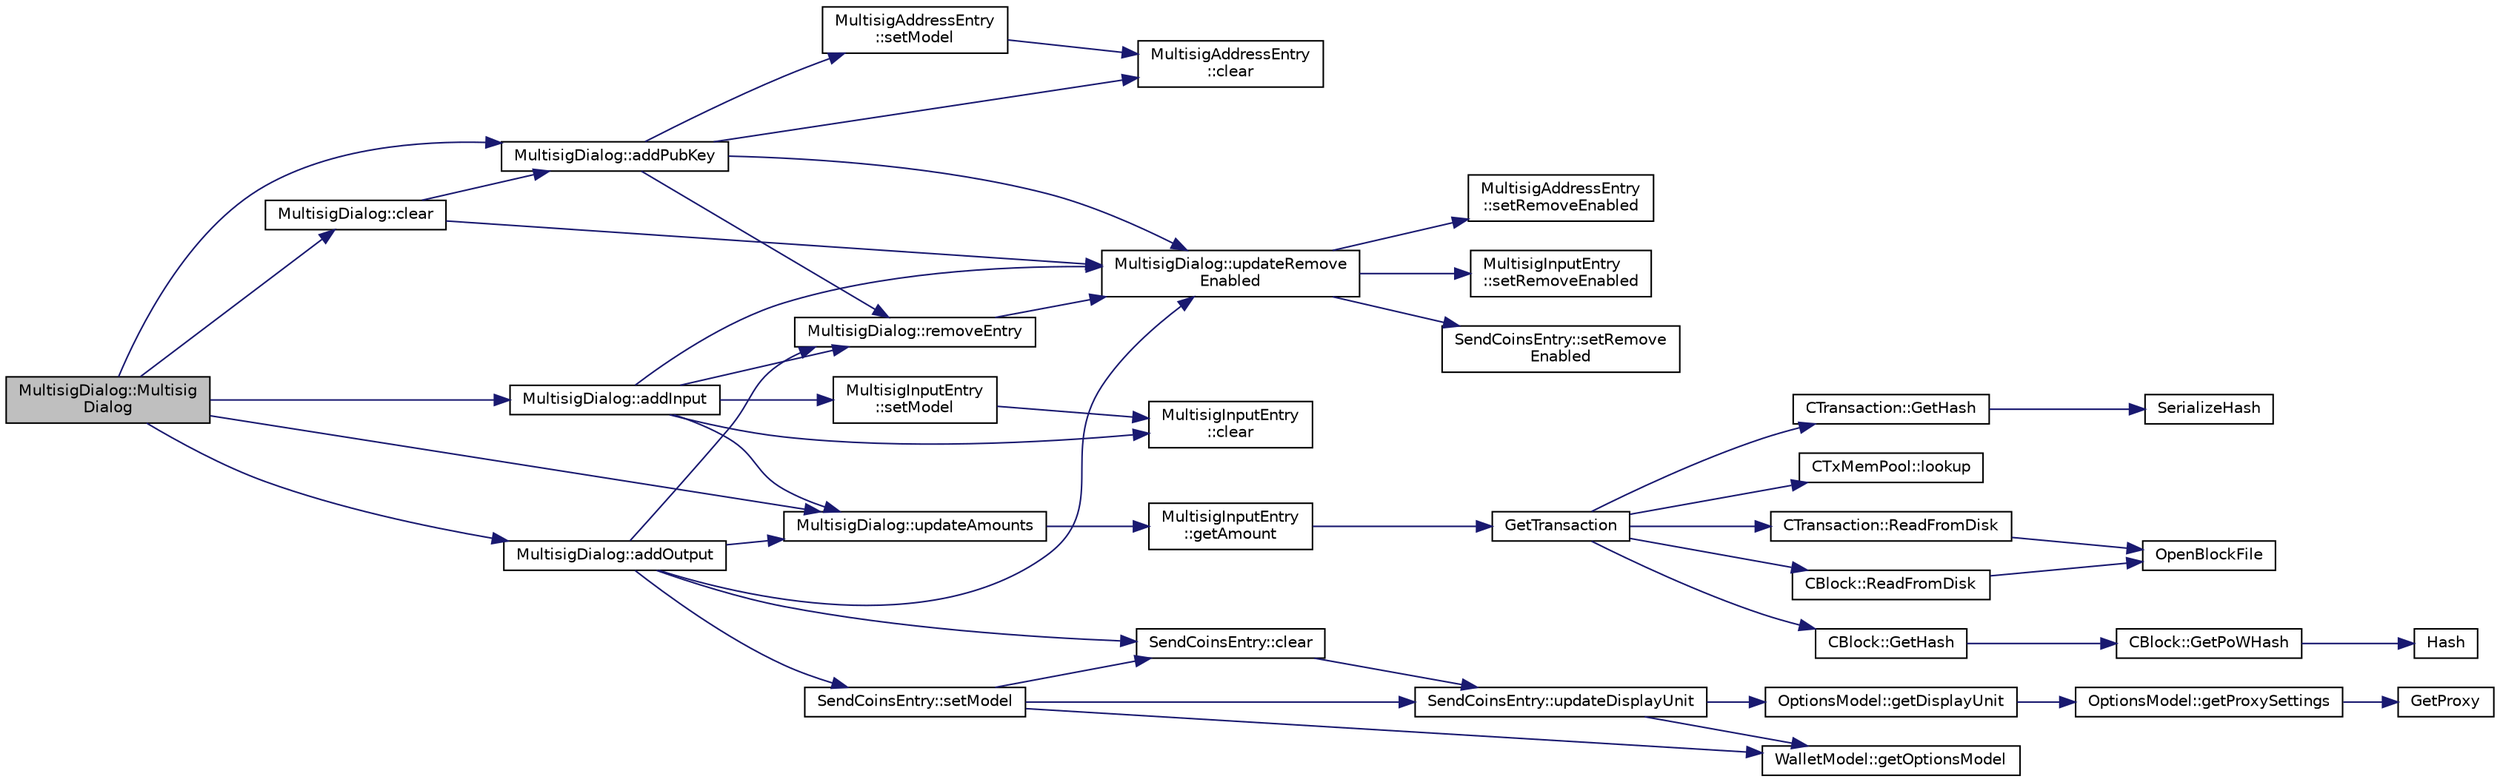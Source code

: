 digraph "MultisigDialog::MultisigDialog"
{
  edge [fontname="Helvetica",fontsize="10",labelfontname="Helvetica",labelfontsize="10"];
  node [fontname="Helvetica",fontsize="10",shape=record];
  rankdir="LR";
  Node0 [label="MultisigDialog::Multisig\lDialog",height=0.2,width=0.4,color="black", fillcolor="grey75", style="filled", fontcolor="black"];
  Node0 -> Node1 [color="midnightblue",fontsize="10",style="solid",fontname="Helvetica"];
  Node1 [label="MultisigDialog::addPubKey",height=0.2,width=0.4,color="black", fillcolor="white", style="filled",URL="$class_multisig_dialog.html#ae4d7f4bf85dd1dfc110f52c75522b288"];
  Node1 -> Node2 [color="midnightblue",fontsize="10",style="solid",fontname="Helvetica"];
  Node2 [label="MultisigAddressEntry\l::setModel",height=0.2,width=0.4,color="black", fillcolor="white", style="filled",URL="$class_multisig_address_entry.html#ab1d0ae8a8d3f9d1678ae621f9ccbeb6c"];
  Node2 -> Node3 [color="midnightblue",fontsize="10",style="solid",fontname="Helvetica"];
  Node3 [label="MultisigAddressEntry\l::clear",height=0.2,width=0.4,color="black", fillcolor="white", style="filled",URL="$class_multisig_address_entry.html#a8325b202ad0045c1d1a37a8f73d6963d"];
  Node1 -> Node4 [color="midnightblue",fontsize="10",style="solid",fontname="Helvetica"];
  Node4 [label="MultisigDialog::removeEntry",height=0.2,width=0.4,color="black", fillcolor="white", style="filled",URL="$class_multisig_dialog.html#a6b2655facc9622e9d51508f355f165a2"];
  Node4 -> Node5 [color="midnightblue",fontsize="10",style="solid",fontname="Helvetica"];
  Node5 [label="MultisigDialog::updateRemove\lEnabled",height=0.2,width=0.4,color="black", fillcolor="white", style="filled",URL="$class_multisig_dialog.html#aa55e13d412a57d647f301a0269b11c6c"];
  Node5 -> Node6 [color="midnightblue",fontsize="10",style="solid",fontname="Helvetica"];
  Node6 [label="MultisigAddressEntry\l::setRemoveEnabled",height=0.2,width=0.4,color="black", fillcolor="white", style="filled",URL="$class_multisig_address_entry.html#a79381bb67358d5844120953a5889ec22"];
  Node5 -> Node7 [color="midnightblue",fontsize="10",style="solid",fontname="Helvetica"];
  Node7 [label="MultisigInputEntry\l::setRemoveEnabled",height=0.2,width=0.4,color="black", fillcolor="white", style="filled",URL="$class_multisig_input_entry.html#a5730cbfd36bf7c2535d805bfaff36349"];
  Node5 -> Node8 [color="midnightblue",fontsize="10",style="solid",fontname="Helvetica"];
  Node8 [label="SendCoinsEntry::setRemove\lEnabled",height=0.2,width=0.4,color="black", fillcolor="white", style="filled",URL="$class_send_coins_entry.html#ab4a8df95b2081b2c7c7cf40bebbcea5c"];
  Node1 -> Node5 [color="midnightblue",fontsize="10",style="solid",fontname="Helvetica"];
  Node1 -> Node3 [color="midnightblue",fontsize="10",style="solid",fontname="Helvetica"];
  Node0 -> Node9 [color="midnightblue",fontsize="10",style="solid",fontname="Helvetica"];
  Node9 [label="MultisigDialog::clear",height=0.2,width=0.4,color="black", fillcolor="white", style="filled",URL="$class_multisig_dialog.html#a3dcb9ec5716e12e4c018a67e789eb8c1"];
  Node9 -> Node1 [color="midnightblue",fontsize="10",style="solid",fontname="Helvetica"];
  Node9 -> Node5 [color="midnightblue",fontsize="10",style="solid",fontname="Helvetica"];
  Node0 -> Node10 [color="midnightblue",fontsize="10",style="solid",fontname="Helvetica"];
  Node10 [label="MultisigDialog::addInput",height=0.2,width=0.4,color="black", fillcolor="white", style="filled",URL="$class_multisig_dialog.html#a52e84a493f932da1e9e40b4c90d4e35a"];
  Node10 -> Node11 [color="midnightblue",fontsize="10",style="solid",fontname="Helvetica"];
  Node11 [label="MultisigInputEntry\l::setModel",height=0.2,width=0.4,color="black", fillcolor="white", style="filled",URL="$class_multisig_input_entry.html#a2a75533b3c1f80ccde79ea5c31d806a8"];
  Node11 -> Node12 [color="midnightblue",fontsize="10",style="solid",fontname="Helvetica"];
  Node12 [label="MultisigInputEntry\l::clear",height=0.2,width=0.4,color="black", fillcolor="white", style="filled",URL="$class_multisig_input_entry.html#a4e2c13566a3516c12641e805ed7849f8"];
  Node10 -> Node4 [color="midnightblue",fontsize="10",style="solid",fontname="Helvetica"];
  Node10 -> Node13 [color="midnightblue",fontsize="10",style="solid",fontname="Helvetica"];
  Node13 [label="MultisigDialog::updateAmounts",height=0.2,width=0.4,color="black", fillcolor="white", style="filled",URL="$class_multisig_dialog.html#a379a982d66b016e0e6f43a6d7dc8527a"];
  Node13 -> Node14 [color="midnightblue",fontsize="10",style="solid",fontname="Helvetica"];
  Node14 [label="MultisigInputEntry\l::getAmount",height=0.2,width=0.4,color="black", fillcolor="white", style="filled",URL="$class_multisig_input_entry.html#a0b0e1379adc39ad68ab4a69b428a58f1"];
  Node14 -> Node15 [color="midnightblue",fontsize="10",style="solid",fontname="Helvetica"];
  Node15 [label="GetTransaction",height=0.2,width=0.4,color="black", fillcolor="white", style="filled",URL="$main_8cpp.html#a7d2a4633e4e0e8e4cb9c881d45a496b5"];
  Node15 -> Node16 [color="midnightblue",fontsize="10",style="solid",fontname="Helvetica"];
  Node16 [label="CTxMemPool::lookup",height=0.2,width=0.4,color="black", fillcolor="white", style="filled",URL="$class_c_tx_mem_pool.html#ad6d9966cdeb4b6586f7186e709b4e77e"];
  Node15 -> Node17 [color="midnightblue",fontsize="10",style="solid",fontname="Helvetica"];
  Node17 [label="CTransaction::ReadFromDisk",height=0.2,width=0.4,color="black", fillcolor="white", style="filled",URL="$class_c_transaction.html#ad9d526afecbd816c385343f60c5352fd"];
  Node17 -> Node18 [color="midnightblue",fontsize="10",style="solid",fontname="Helvetica"];
  Node18 [label="OpenBlockFile",height=0.2,width=0.4,color="black", fillcolor="white", style="filled",URL="$main_8h.html#acaa494f20aefb99c5f5f9022a97d0040"];
  Node15 -> Node19 [color="midnightblue",fontsize="10",style="solid",fontname="Helvetica"];
  Node19 [label="CBlock::ReadFromDisk",height=0.2,width=0.4,color="black", fillcolor="white", style="filled",URL="$class_c_block.html#a77a1b1e9902e1e557d762f5a5f325cd8"];
  Node19 -> Node18 [color="midnightblue",fontsize="10",style="solid",fontname="Helvetica"];
  Node15 -> Node20 [color="midnightblue",fontsize="10",style="solid",fontname="Helvetica"];
  Node20 [label="CBlock::GetHash",height=0.2,width=0.4,color="black", fillcolor="white", style="filled",URL="$class_c_block.html#a681acf1fa72ec2ed6c83ea5afc14e0f3"];
  Node20 -> Node21 [color="midnightblue",fontsize="10",style="solid",fontname="Helvetica"];
  Node21 [label="CBlock::GetPoWHash",height=0.2,width=0.4,color="black", fillcolor="white", style="filled",URL="$class_c_block.html#af203beb528a62ec30b0453cf5d860044"];
  Node21 -> Node22 [color="midnightblue",fontsize="10",style="solid",fontname="Helvetica"];
  Node22 [label="Hash",height=0.2,width=0.4,color="black", fillcolor="white", style="filled",URL="$hash_8h.html#ab3f6c437460137530d86e09c2c102e99"];
  Node15 -> Node23 [color="midnightblue",fontsize="10",style="solid",fontname="Helvetica"];
  Node23 [label="CTransaction::GetHash",height=0.2,width=0.4,color="black", fillcolor="white", style="filled",URL="$class_c_transaction.html#a0b46d80e82ca324e82c2ce3fc1492bfa"];
  Node23 -> Node24 [color="midnightblue",fontsize="10",style="solid",fontname="Helvetica"];
  Node24 [label="SerializeHash",height=0.2,width=0.4,color="black", fillcolor="white", style="filled",URL="$hash_8h.html#a6de694e43f17c62025c6883965b65e63"];
  Node10 -> Node5 [color="midnightblue",fontsize="10",style="solid",fontname="Helvetica"];
  Node10 -> Node12 [color="midnightblue",fontsize="10",style="solid",fontname="Helvetica"];
  Node0 -> Node25 [color="midnightblue",fontsize="10",style="solid",fontname="Helvetica"];
  Node25 [label="MultisigDialog::addOutput",height=0.2,width=0.4,color="black", fillcolor="white", style="filled",URL="$class_multisig_dialog.html#a2fcffef63f71dc0178f4abdc3de2f850"];
  Node25 -> Node26 [color="midnightblue",fontsize="10",style="solid",fontname="Helvetica"];
  Node26 [label="SendCoinsEntry::setModel",height=0.2,width=0.4,color="black", fillcolor="white", style="filled",URL="$class_send_coins_entry.html#a831f8f9a63acd77b7d66d5393e12310b"];
  Node26 -> Node27 [color="midnightblue",fontsize="10",style="solid",fontname="Helvetica"];
  Node27 [label="WalletModel::getOptionsModel",height=0.2,width=0.4,color="black", fillcolor="white", style="filled",URL="$class_wallet_model.html#a96d53e56b3f8f07537ea2523f7a7d300"];
  Node26 -> Node28 [color="midnightblue",fontsize="10",style="solid",fontname="Helvetica"];
  Node28 [label="SendCoinsEntry::updateDisplayUnit",height=0.2,width=0.4,color="black", fillcolor="white", style="filled",URL="$class_send_coins_entry.html#a6ff4bd5b370545bcfd6214e866ee33f3"];
  Node28 -> Node27 [color="midnightblue",fontsize="10",style="solid",fontname="Helvetica"];
  Node28 -> Node29 [color="midnightblue",fontsize="10",style="solid",fontname="Helvetica"];
  Node29 [label="OptionsModel::getDisplayUnit",height=0.2,width=0.4,color="black", fillcolor="white", style="filled",URL="$class_options_model.html#a3b6e4d4ef42be3aaba315b8cd14f468e"];
  Node29 -> Node30 [color="midnightblue",fontsize="10",style="solid",fontname="Helvetica"];
  Node30 [label="OptionsModel::getProxySettings",height=0.2,width=0.4,color="black", fillcolor="white", style="filled",URL="$class_options_model.html#a0fa582a801df3753c2c50840c40bb350"];
  Node30 -> Node31 [color="midnightblue",fontsize="10",style="solid",fontname="Helvetica"];
  Node31 [label="GetProxy",height=0.2,width=0.4,color="black", fillcolor="white", style="filled",URL="$netbase_8cpp.html#a4e67b39fc1769663260d791d2f4d049d"];
  Node26 -> Node32 [color="midnightblue",fontsize="10",style="solid",fontname="Helvetica"];
  Node32 [label="SendCoinsEntry::clear",height=0.2,width=0.4,color="black", fillcolor="white", style="filled",URL="$class_send_coins_entry.html#abff66fcd456c82144e7a2c410f5082ac"];
  Node32 -> Node28 [color="midnightblue",fontsize="10",style="solid",fontname="Helvetica"];
  Node25 -> Node4 [color="midnightblue",fontsize="10",style="solid",fontname="Helvetica"];
  Node25 -> Node13 [color="midnightblue",fontsize="10",style="solid",fontname="Helvetica"];
  Node25 -> Node5 [color="midnightblue",fontsize="10",style="solid",fontname="Helvetica"];
  Node25 -> Node32 [color="midnightblue",fontsize="10",style="solid",fontname="Helvetica"];
  Node0 -> Node13 [color="midnightblue",fontsize="10",style="solid",fontname="Helvetica"];
}
